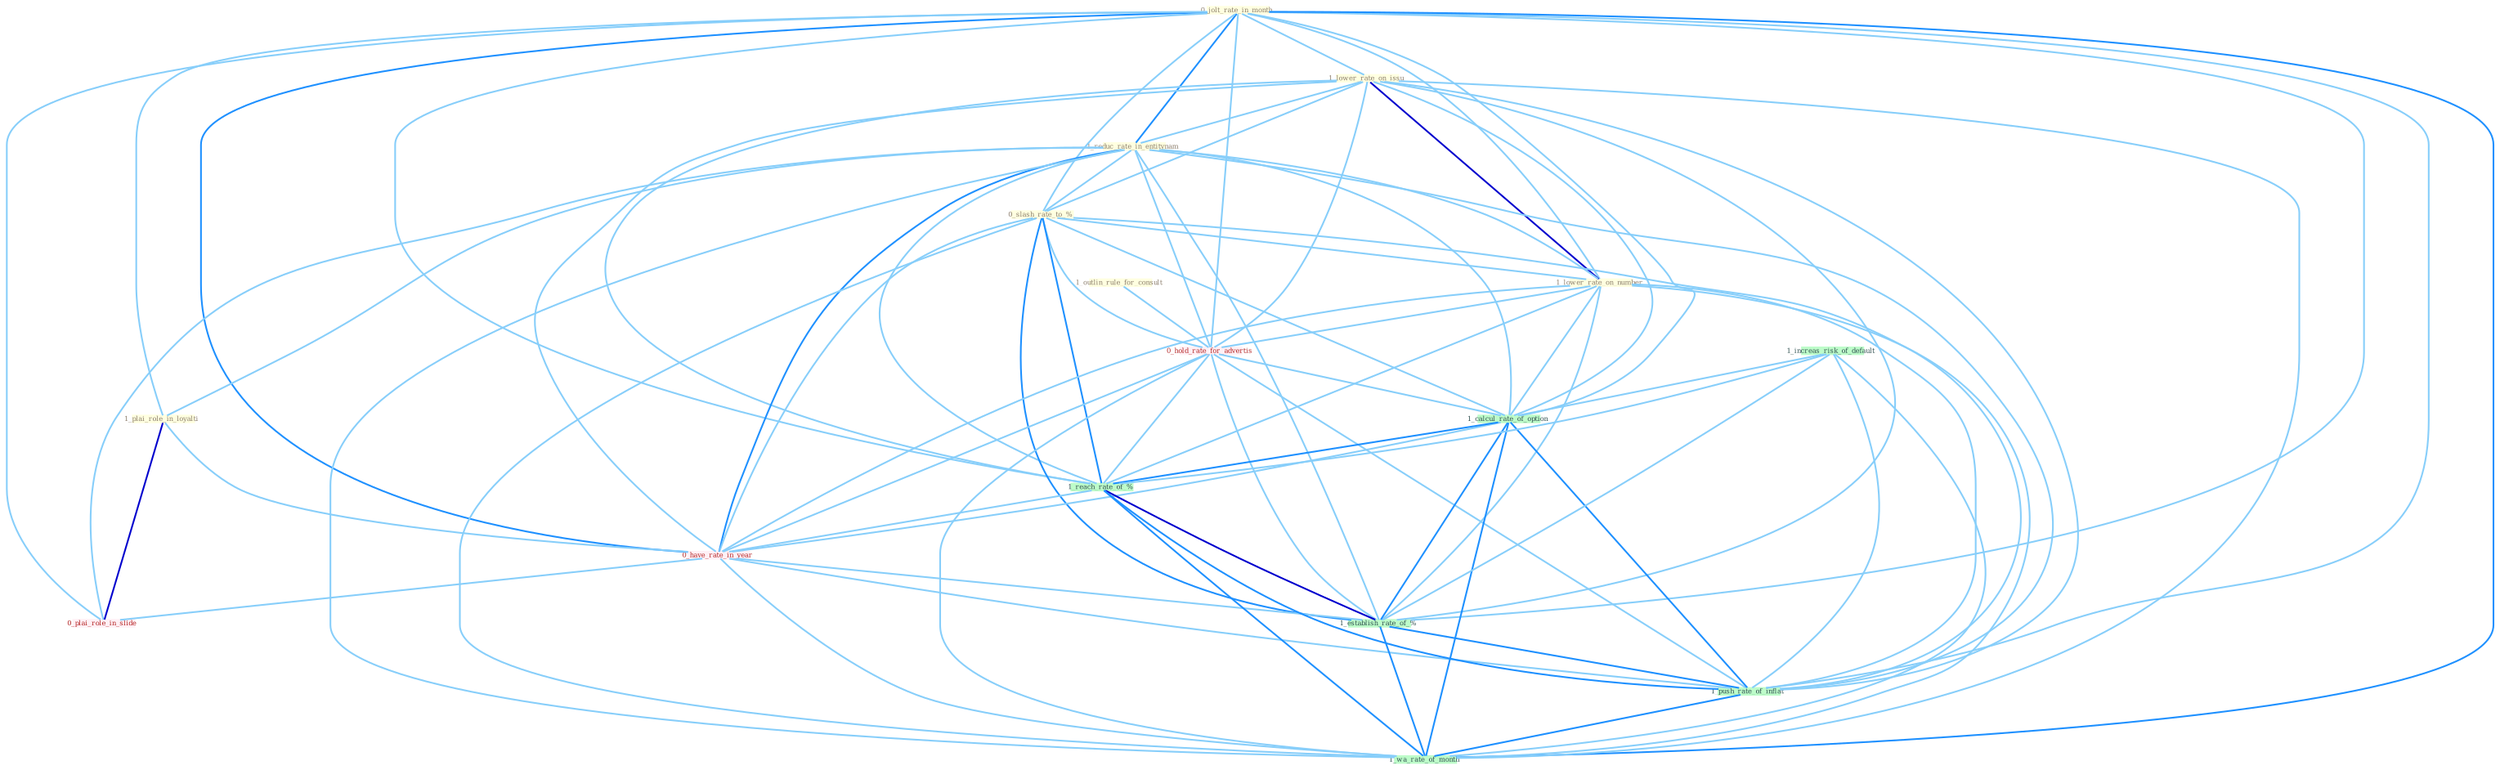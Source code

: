 Graph G{ 
    node
    [shape=polygon,style=filled,width=.5,height=.06,color="#BDFCC9",fixedsize=true,fontsize=4,
    fontcolor="#2f4f4f"];
    {node
    [color="#ffffe0", fontcolor="#8b7d6b"] "0_jolt_rate_in_month " "1_lower_rate_on_issu " "1_outlin_rule_for_consult " "1_reduc_rate_in_entitynam " "1_plai_role_in_loyalti " "0_slash_rate_to_% " "1_lower_rate_on_number "}
{node [color="#fff0f5", fontcolor="#b22222"] "0_hold_rate_for_advertis " "0_have_rate_in_year " "0_plai_role_in_slide "}
edge [color="#B0E2FF"];

	"0_jolt_rate_in_month " -- "1_lower_rate_on_issu " [w="1", color="#87cefa" ];
	"0_jolt_rate_in_month " -- "1_reduc_rate_in_entitynam " [w="2", color="#1e90ff" , len=0.8];
	"0_jolt_rate_in_month " -- "1_plai_role_in_loyalti " [w="1", color="#87cefa" ];
	"0_jolt_rate_in_month " -- "0_slash_rate_to_% " [w="1", color="#87cefa" ];
	"0_jolt_rate_in_month " -- "1_lower_rate_on_number " [w="1", color="#87cefa" ];
	"0_jolt_rate_in_month " -- "0_hold_rate_for_advertis " [w="1", color="#87cefa" ];
	"0_jolt_rate_in_month " -- "1_calcul_rate_of_option " [w="1", color="#87cefa" ];
	"0_jolt_rate_in_month " -- "1_reach_rate_of_% " [w="1", color="#87cefa" ];
	"0_jolt_rate_in_month " -- "0_have_rate_in_year " [w="2", color="#1e90ff" , len=0.8];
	"0_jolt_rate_in_month " -- "1_establish_rate_of_% " [w="1", color="#87cefa" ];
	"0_jolt_rate_in_month " -- "0_plai_role_in_slide " [w="1", color="#87cefa" ];
	"0_jolt_rate_in_month " -- "1_push_rate_of_inflat " [w="1", color="#87cefa" ];
	"0_jolt_rate_in_month " -- "1_wa_rate_of_month " [w="2", color="#1e90ff" , len=0.8];
	"1_lower_rate_on_issu " -- "1_reduc_rate_in_entitynam " [w="1", color="#87cefa" ];
	"1_lower_rate_on_issu " -- "0_slash_rate_to_% " [w="1", color="#87cefa" ];
	"1_lower_rate_on_issu " -- "1_lower_rate_on_number " [w="3", color="#0000cd" , len=0.6];
	"1_lower_rate_on_issu " -- "0_hold_rate_for_advertis " [w="1", color="#87cefa" ];
	"1_lower_rate_on_issu " -- "1_calcul_rate_of_option " [w="1", color="#87cefa" ];
	"1_lower_rate_on_issu " -- "1_reach_rate_of_% " [w="1", color="#87cefa" ];
	"1_lower_rate_on_issu " -- "0_have_rate_in_year " [w="1", color="#87cefa" ];
	"1_lower_rate_on_issu " -- "1_establish_rate_of_% " [w="1", color="#87cefa" ];
	"1_lower_rate_on_issu " -- "1_push_rate_of_inflat " [w="1", color="#87cefa" ];
	"1_lower_rate_on_issu " -- "1_wa_rate_of_month " [w="1", color="#87cefa" ];
	"1_outlin_rule_for_consult " -- "0_hold_rate_for_advertis " [w="1", color="#87cefa" ];
	"1_reduc_rate_in_entitynam " -- "1_plai_role_in_loyalti " [w="1", color="#87cefa" ];
	"1_reduc_rate_in_entitynam " -- "0_slash_rate_to_% " [w="1", color="#87cefa" ];
	"1_reduc_rate_in_entitynam " -- "1_lower_rate_on_number " [w="1", color="#87cefa" ];
	"1_reduc_rate_in_entitynam " -- "0_hold_rate_for_advertis " [w="1", color="#87cefa" ];
	"1_reduc_rate_in_entitynam " -- "1_calcul_rate_of_option " [w="1", color="#87cefa" ];
	"1_reduc_rate_in_entitynam " -- "1_reach_rate_of_% " [w="1", color="#87cefa" ];
	"1_reduc_rate_in_entitynam " -- "0_have_rate_in_year " [w="2", color="#1e90ff" , len=0.8];
	"1_reduc_rate_in_entitynam " -- "1_establish_rate_of_% " [w="1", color="#87cefa" ];
	"1_reduc_rate_in_entitynam " -- "0_plai_role_in_slide " [w="1", color="#87cefa" ];
	"1_reduc_rate_in_entitynam " -- "1_push_rate_of_inflat " [w="1", color="#87cefa" ];
	"1_reduc_rate_in_entitynam " -- "1_wa_rate_of_month " [w="1", color="#87cefa" ];
	"1_plai_role_in_loyalti " -- "0_have_rate_in_year " [w="1", color="#87cefa" ];
	"1_plai_role_in_loyalti " -- "0_plai_role_in_slide " [w="3", color="#0000cd" , len=0.6];
	"0_slash_rate_to_% " -- "1_lower_rate_on_number " [w="1", color="#87cefa" ];
	"0_slash_rate_to_% " -- "0_hold_rate_for_advertis " [w="1", color="#87cefa" ];
	"0_slash_rate_to_% " -- "1_calcul_rate_of_option " [w="1", color="#87cefa" ];
	"0_slash_rate_to_% " -- "1_reach_rate_of_% " [w="2", color="#1e90ff" , len=0.8];
	"0_slash_rate_to_% " -- "0_have_rate_in_year " [w="1", color="#87cefa" ];
	"0_slash_rate_to_% " -- "1_establish_rate_of_% " [w="2", color="#1e90ff" , len=0.8];
	"0_slash_rate_to_% " -- "1_push_rate_of_inflat " [w="1", color="#87cefa" ];
	"0_slash_rate_to_% " -- "1_wa_rate_of_month " [w="1", color="#87cefa" ];
	"1_lower_rate_on_number " -- "0_hold_rate_for_advertis " [w="1", color="#87cefa" ];
	"1_lower_rate_on_number " -- "1_calcul_rate_of_option " [w="1", color="#87cefa" ];
	"1_lower_rate_on_number " -- "1_reach_rate_of_% " [w="1", color="#87cefa" ];
	"1_lower_rate_on_number " -- "0_have_rate_in_year " [w="1", color="#87cefa" ];
	"1_lower_rate_on_number " -- "1_establish_rate_of_% " [w="1", color="#87cefa" ];
	"1_lower_rate_on_number " -- "1_push_rate_of_inflat " [w="1", color="#87cefa" ];
	"1_lower_rate_on_number " -- "1_wa_rate_of_month " [w="1", color="#87cefa" ];
	"1_increas_risk_of_default " -- "1_calcul_rate_of_option " [w="1", color="#87cefa" ];
	"1_increas_risk_of_default " -- "1_reach_rate_of_% " [w="1", color="#87cefa" ];
	"1_increas_risk_of_default " -- "1_establish_rate_of_% " [w="1", color="#87cefa" ];
	"1_increas_risk_of_default " -- "1_push_rate_of_inflat " [w="1", color="#87cefa" ];
	"1_increas_risk_of_default " -- "1_wa_rate_of_month " [w="1", color="#87cefa" ];
	"0_hold_rate_for_advertis " -- "1_calcul_rate_of_option " [w="1", color="#87cefa" ];
	"0_hold_rate_for_advertis " -- "1_reach_rate_of_% " [w="1", color="#87cefa" ];
	"0_hold_rate_for_advertis " -- "0_have_rate_in_year " [w="1", color="#87cefa" ];
	"0_hold_rate_for_advertis " -- "1_establish_rate_of_% " [w="1", color="#87cefa" ];
	"0_hold_rate_for_advertis " -- "1_push_rate_of_inflat " [w="1", color="#87cefa" ];
	"0_hold_rate_for_advertis " -- "1_wa_rate_of_month " [w="1", color="#87cefa" ];
	"1_calcul_rate_of_option " -- "1_reach_rate_of_% " [w="2", color="#1e90ff" , len=0.8];
	"1_calcul_rate_of_option " -- "0_have_rate_in_year " [w="1", color="#87cefa" ];
	"1_calcul_rate_of_option " -- "1_establish_rate_of_% " [w="2", color="#1e90ff" , len=0.8];
	"1_calcul_rate_of_option " -- "1_push_rate_of_inflat " [w="2", color="#1e90ff" , len=0.8];
	"1_calcul_rate_of_option " -- "1_wa_rate_of_month " [w="2", color="#1e90ff" , len=0.8];
	"1_reach_rate_of_% " -- "0_have_rate_in_year " [w="1", color="#87cefa" ];
	"1_reach_rate_of_% " -- "1_establish_rate_of_% " [w="3", color="#0000cd" , len=0.6];
	"1_reach_rate_of_% " -- "1_push_rate_of_inflat " [w="2", color="#1e90ff" , len=0.8];
	"1_reach_rate_of_% " -- "1_wa_rate_of_month " [w="2", color="#1e90ff" , len=0.8];
	"0_have_rate_in_year " -- "1_establish_rate_of_% " [w="1", color="#87cefa" ];
	"0_have_rate_in_year " -- "0_plai_role_in_slide " [w="1", color="#87cefa" ];
	"0_have_rate_in_year " -- "1_push_rate_of_inflat " [w="1", color="#87cefa" ];
	"0_have_rate_in_year " -- "1_wa_rate_of_month " [w="1", color="#87cefa" ];
	"1_establish_rate_of_% " -- "1_push_rate_of_inflat " [w="2", color="#1e90ff" , len=0.8];
	"1_establish_rate_of_% " -- "1_wa_rate_of_month " [w="2", color="#1e90ff" , len=0.8];
	"1_push_rate_of_inflat " -- "1_wa_rate_of_month " [w="2", color="#1e90ff" , len=0.8];
}